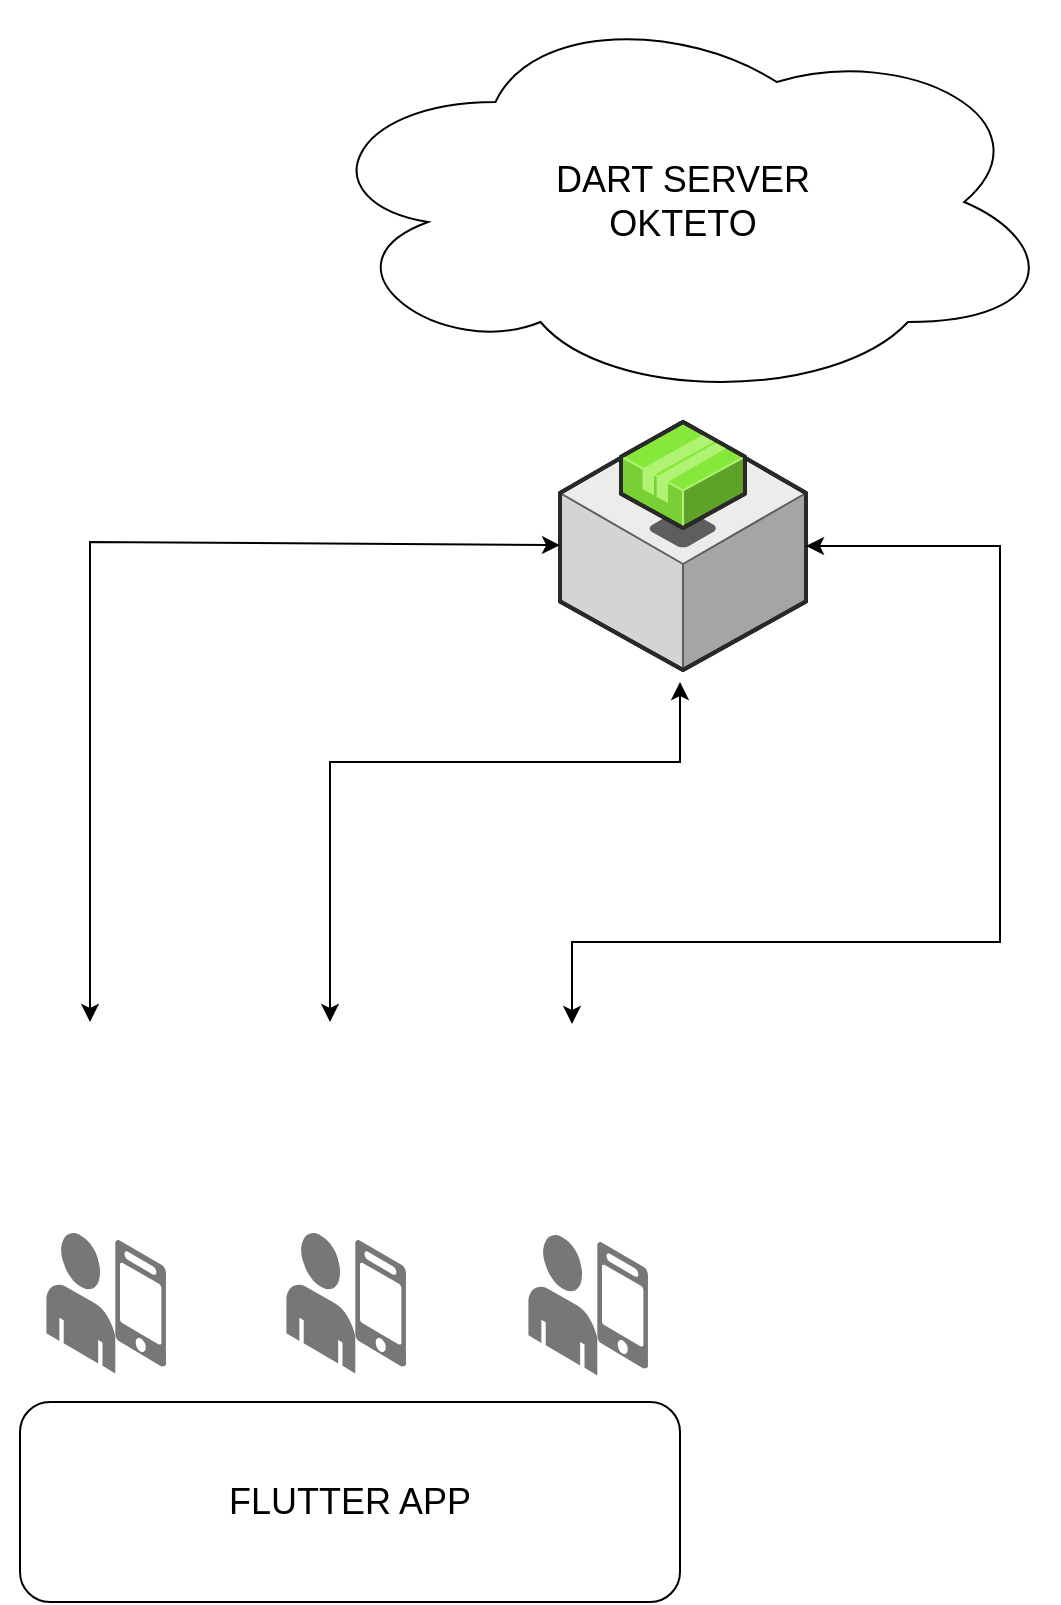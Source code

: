 <mxfile version="20.2.6" type="device"><diagram name="Page-1" id="aaaa8250-4180-3840-79b5-4cada1eebb92"><mxGraphModel dx="1720" dy="975" grid="1" gridSize="10" guides="1" tooltips="1" connect="1" arrows="1" fold="1" page="1" pageScale="1" pageWidth="850" pageHeight="1100" background="none" math="0" shadow="0"><root><mxCell id="0"/><mxCell id="1" parent="0"/><mxCell id="yTAFgDQXfRKusTuMJXWv-6" value="" style="group" vertex="1" connectable="0" parent="1"><mxGeometry x="240" y="610" width="90" height="180.46" as="geometry"/></mxCell><mxCell id="yTAFgDQXfRKusTuMJXWv-3" value="" style="verticalLabelPosition=bottom;html=1;verticalAlign=top;strokeWidth=1;align=center;outlineConnect=0;dashed=0;outlineConnect=0;shape=mxgraph.aws3d.end_user;strokeColor=none;fillColor=#777777;aspect=fixed;" vertex="1" parent="yTAFgDQXfRKusTuMJXWv-6"><mxGeometry x="23.203" y="105.067" width="34.453" height="70.636" as="geometry"/></mxCell><mxCell id="yTAFgDQXfRKusTuMJXWv-4" value="" style="verticalLabelPosition=bottom;html=1;verticalAlign=top;strokeWidth=1;align=center;outlineConnect=0;dashed=0;outlineConnect=0;shape=mxgraph.aws3d.mobile_worker;aspect=fixed;strokeColor=none;fillColor=#777777;" vertex="1" parent="yTAFgDQXfRKusTuMJXWv-6"><mxGeometry x="57.656" y="108.992" width="25.312" height="63.281" as="geometry"/></mxCell><mxCell id="yTAFgDQXfRKusTuMJXWv-5" value="" style="shape=image;html=1;verticalAlign=top;verticalLabelPosition=bottom;labelBackgroundColor=#ffffff;imageAspect=0;aspect=fixed;image=https://cdn4.iconfinder.com/data/icons/evil-icons-user-interface/64/location-128.png" vertex="1" parent="yTAFgDQXfRKusTuMJXWv-6"><mxGeometry width="90" height="90" as="geometry"/></mxCell><mxCell id="yTAFgDQXfRKusTuMJXWv-7" value="" style="group" vertex="1" connectable="0" parent="1"><mxGeometry x="520" y="310" width="123" height="124" as="geometry"/></mxCell><mxCell id="yTAFgDQXfRKusTuMJXWv-1" value="" style="verticalLabelPosition=bottom;html=1;verticalAlign=top;strokeWidth=1;align=center;outlineConnect=0;dashed=0;outlineConnect=0;shape=mxgraph.aws3d.application_server;fillColor=#ECECEC;strokeColor=#5E5E5E;aspect=fixed;" vertex="1" parent="yTAFgDQXfRKusTuMJXWv-7"><mxGeometry width="123" height="124" as="geometry"/></mxCell><mxCell id="yTAFgDQXfRKusTuMJXWv-2" value="" style="verticalLabelPosition=bottom;html=1;verticalAlign=top;strokeWidth=1;align=center;outlineConnect=0;dashed=0;outlineConnect=0;shape=mxgraph.aws3d.application2;fillColor=#86E83A;strokeColor=#B0F373;aspect=fixed;" vertex="1" parent="yTAFgDQXfRKusTuMJXWv-7"><mxGeometry x="30.5" width="62" height="53" as="geometry"/></mxCell><mxCell id="yTAFgDQXfRKusTuMJXWv-8" value="" style="group" vertex="1" connectable="0" parent="1"><mxGeometry x="481" y="611" width="90" height="180.46" as="geometry"/></mxCell><mxCell id="yTAFgDQXfRKusTuMJXWv-9" value="" style="verticalLabelPosition=bottom;html=1;verticalAlign=top;strokeWidth=1;align=center;outlineConnect=0;dashed=0;outlineConnect=0;shape=mxgraph.aws3d.end_user;strokeColor=none;fillColor=#777777;aspect=fixed;" vertex="1" parent="yTAFgDQXfRKusTuMJXWv-8"><mxGeometry x="23.203" y="105.067" width="34.453" height="70.636" as="geometry"/></mxCell><mxCell id="yTAFgDQXfRKusTuMJXWv-10" value="" style="verticalLabelPosition=bottom;html=1;verticalAlign=top;strokeWidth=1;align=center;outlineConnect=0;dashed=0;outlineConnect=0;shape=mxgraph.aws3d.mobile_worker;aspect=fixed;strokeColor=none;fillColor=#777777;" vertex="1" parent="yTAFgDQXfRKusTuMJXWv-8"><mxGeometry x="57.656" y="108.992" width="25.312" height="63.281" as="geometry"/></mxCell><mxCell id="yTAFgDQXfRKusTuMJXWv-11" value="" style="shape=image;html=1;verticalAlign=top;verticalLabelPosition=bottom;labelBackgroundColor=#ffffff;imageAspect=0;aspect=fixed;image=https://cdn4.iconfinder.com/data/icons/evil-icons-user-interface/64/location-128.png" vertex="1" parent="yTAFgDQXfRKusTuMJXWv-8"><mxGeometry width="90" height="90" as="geometry"/></mxCell><mxCell id="yTAFgDQXfRKusTuMJXWv-12" value="" style="group" vertex="1" connectable="0" parent="1"><mxGeometry x="360" y="610" width="90" height="180.46" as="geometry"/></mxCell><mxCell id="yTAFgDQXfRKusTuMJXWv-13" value="" style="verticalLabelPosition=bottom;html=1;verticalAlign=top;strokeWidth=1;align=center;outlineConnect=0;dashed=0;outlineConnect=0;shape=mxgraph.aws3d.end_user;strokeColor=none;fillColor=#777777;aspect=fixed;" vertex="1" parent="yTAFgDQXfRKusTuMJXWv-12"><mxGeometry x="23.203" y="105.067" width="34.453" height="70.636" as="geometry"/></mxCell><mxCell id="yTAFgDQXfRKusTuMJXWv-14" value="" style="verticalLabelPosition=bottom;html=1;verticalAlign=top;strokeWidth=1;align=center;outlineConnect=0;dashed=0;outlineConnect=0;shape=mxgraph.aws3d.mobile_worker;aspect=fixed;strokeColor=none;fillColor=#777777;" vertex="1" parent="yTAFgDQXfRKusTuMJXWv-12"><mxGeometry x="57.656" y="108.992" width="25.312" height="63.281" as="geometry"/></mxCell><mxCell id="yTAFgDQXfRKusTuMJXWv-15" value="" style="shape=image;html=1;verticalAlign=top;verticalLabelPosition=bottom;labelBackgroundColor=#ffffff;imageAspect=0;aspect=fixed;image=https://cdn4.iconfinder.com/data/icons/evil-icons-user-interface/64/location-128.png" vertex="1" parent="yTAFgDQXfRKusTuMJXWv-12"><mxGeometry width="90" height="90" as="geometry"/></mxCell><mxCell id="yTAFgDQXfRKusTuMJXWv-25" value="" style="endArrow=classic;startArrow=classic;html=1;rounded=0;exitX=0.5;exitY=0;exitDx=0;exitDy=0;" edge="1" parent="1" source="yTAFgDQXfRKusTuMJXWv-5" target="yTAFgDQXfRKusTuMJXWv-1"><mxGeometry width="50" height="50" relative="1" as="geometry"><mxPoint x="530" y="490" as="sourcePoint"/><mxPoint x="580" y="440" as="targetPoint"/><Array as="points"><mxPoint x="285" y="370"/></Array></mxGeometry></mxCell><mxCell id="yTAFgDQXfRKusTuMJXWv-26" value="" style="endArrow=classic;startArrow=classic;html=1;rounded=0;exitX=0.5;exitY=0;exitDx=0;exitDy=0;" edge="1" parent="1" source="yTAFgDQXfRKusTuMJXWv-15"><mxGeometry width="50" height="50" relative="1" as="geometry"><mxPoint x="530" y="490" as="sourcePoint"/><mxPoint x="580" y="440" as="targetPoint"/><Array as="points"><mxPoint x="405" y="480"/><mxPoint x="580" y="480"/></Array></mxGeometry></mxCell><mxCell id="yTAFgDQXfRKusTuMJXWv-27" value="" style="endArrow=classic;startArrow=classic;html=1;rounded=0;exitX=0.5;exitY=0;exitDx=0;exitDy=0;" edge="1" parent="1" source="yTAFgDQXfRKusTuMJXWv-11" target="yTAFgDQXfRKusTuMJXWv-1"><mxGeometry width="50" height="50" relative="1" as="geometry"><mxPoint x="530" y="490" as="sourcePoint"/><mxPoint x="670" y="440" as="targetPoint"/><Array as="points"><mxPoint x="526" y="570"/><mxPoint x="740" y="570"/><mxPoint x="740" y="372"/></Array></mxGeometry></mxCell><mxCell id="yTAFgDQXfRKusTuMJXWv-28" value="&lt;font style=&quot;font-size: 18px;&quot;&gt;DART SERVER&lt;br&gt;OKTETO&lt;br&gt;&lt;/font&gt;" style="ellipse;shape=cloud;whiteSpace=wrap;html=1;" vertex="1" parent="1"><mxGeometry x="394" y="100" width="375" height="200" as="geometry"/></mxCell><mxCell id="yTAFgDQXfRKusTuMJXWv-29" value="FLUTTER APP" style="rounded=1;whiteSpace=wrap;html=1;fontSize=18;" vertex="1" parent="1"><mxGeometry x="250" y="800" width="330" height="100" as="geometry"/></mxCell></root></mxGraphModel></diagram></mxfile>